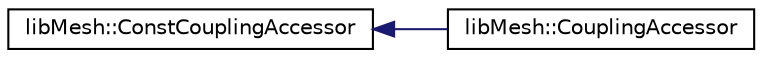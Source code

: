 digraph "Graphical Class Hierarchy"
{
  edge [fontname="Helvetica",fontsize="10",labelfontname="Helvetica",labelfontsize="10"];
  node [fontname="Helvetica",fontsize="10",shape=record];
  rankdir="LR";
  Node1 [label="libMesh::ConstCouplingAccessor",height=0.2,width=0.4,color="black", fillcolor="white", style="filled",URL="$classlibMesh_1_1ConstCouplingAccessor.html"];
  Node1 -> Node2 [dir="back",color="midnightblue",fontsize="10",style="solid",fontname="Helvetica"];
  Node2 [label="libMesh::CouplingAccessor",height=0.2,width=0.4,color="black", fillcolor="white", style="filled",URL="$classlibMesh_1_1CouplingAccessor.html"];
}
